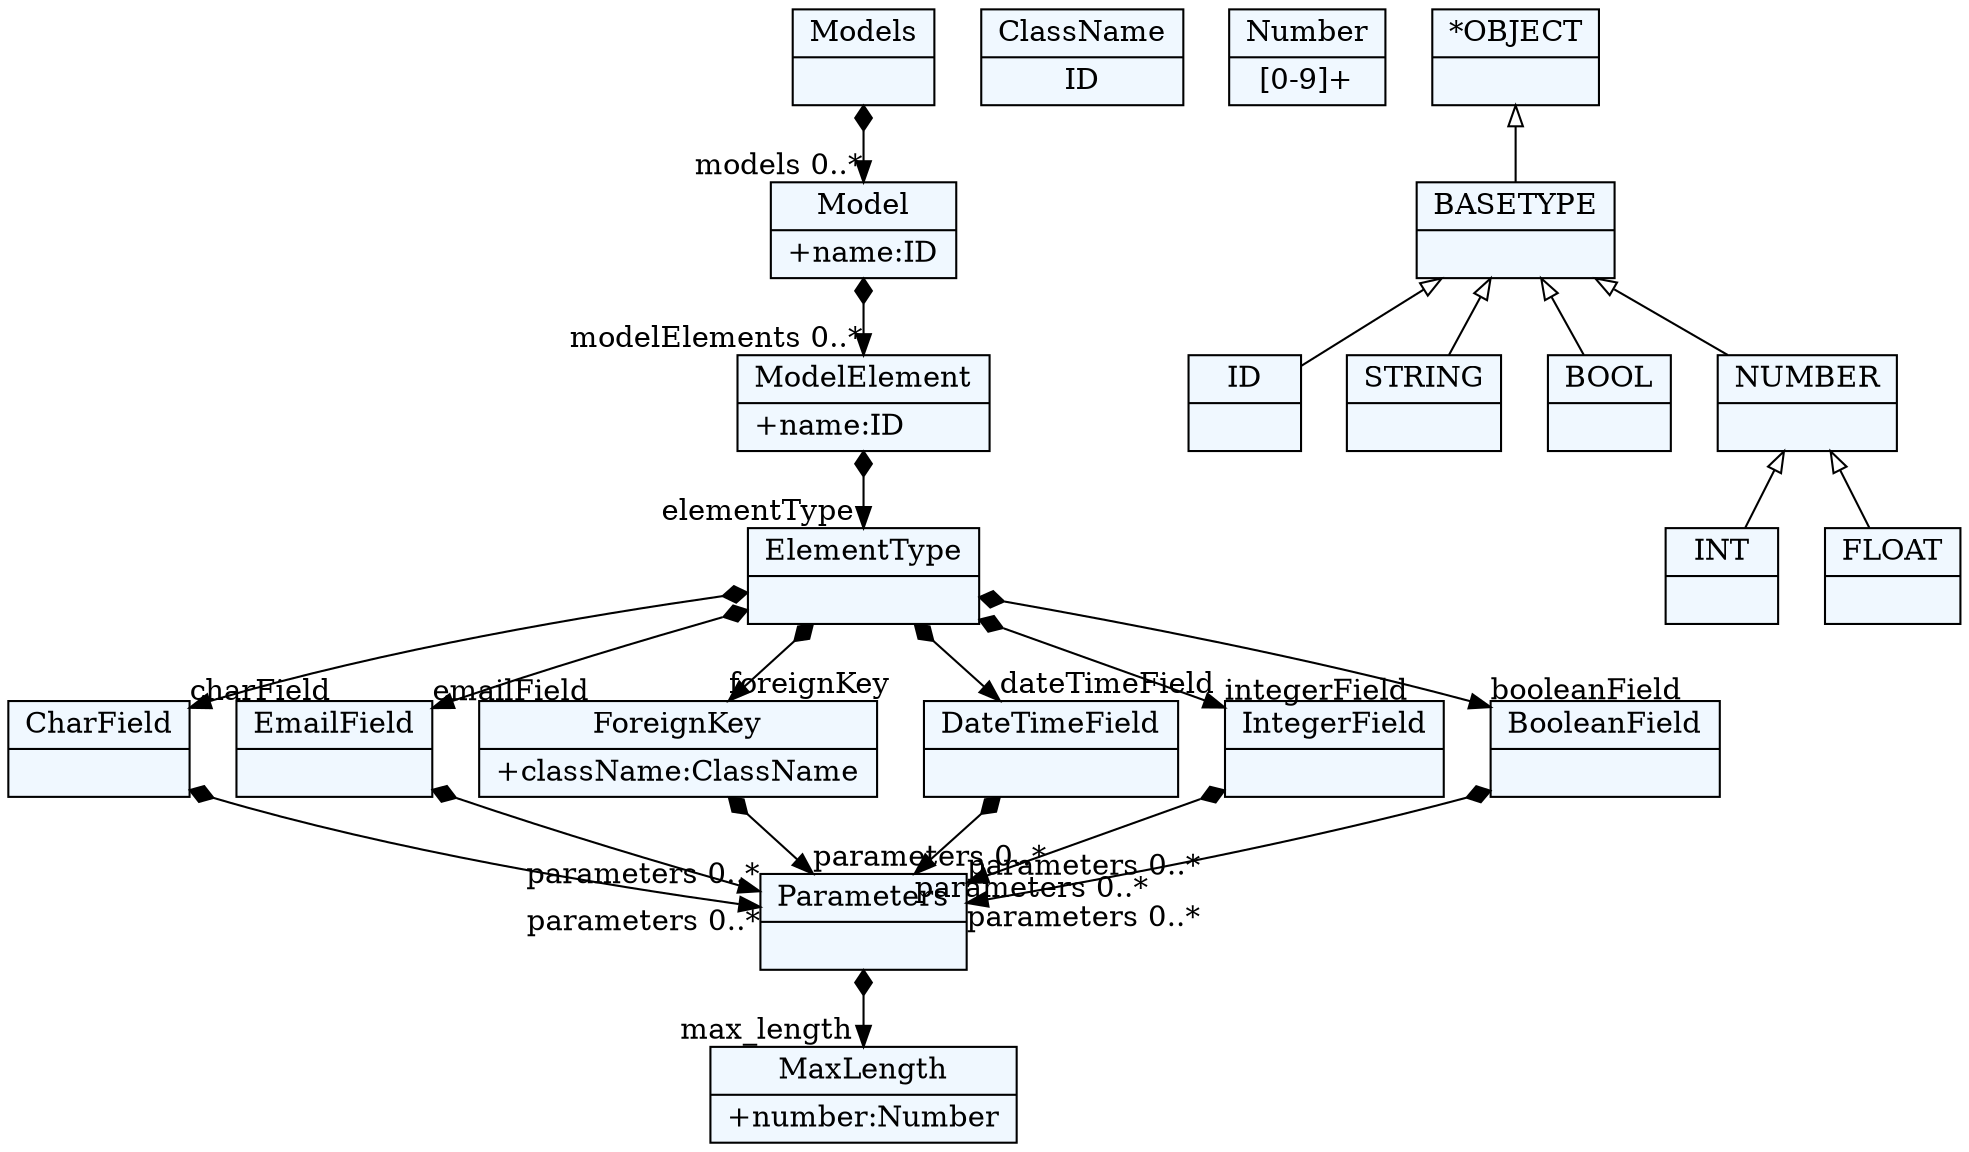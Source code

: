 
    digraph xtext {
    fontname = "Bitstream Vera Sans"
    fontsize = 8
    node[
        shape=record,
        style=filled,
        fillcolor=aliceblue
    ]
    nodesep = 0.3
    edge[dir=black,arrowtail=empty]


2284987379624 -> 2284987355080[arrowtail=diamond, dir=both, headlabel="models 0..*"]
2284987379624[ label="{Models|}"]

2284987355080 -> 2284987370184[arrowtail=diamond, dir=both, headlabel="modelElements 0..*"]
2284987355080[ label="{Model|+name:ID\l}"]

2284987370184 -> 2284987353192[arrowtail=diamond, dir=both, headlabel="elementType "]
2284987370184[ label="{ModelElement|+name:ID\l}"]

2284987353192 -> 2284987373016[arrowtail=diamond, dir=both, headlabel="charField "]
2284987353192 -> 2284987362632[arrowtail=diamond, dir=both, headlabel="emailField "]
2284987353192 -> 2284987352248[arrowtail=diamond, dir=both, headlabel="foreignKey "]
2284987353192 -> 2284987369240[arrowtail=diamond, dir=both, headlabel="dateTimeField "]
2284987353192 -> 2284987388120[arrowtail=diamond, dir=both, headlabel="integerField "]
2284987353192 -> 2284987357912[arrowtail=diamond, dir=both, headlabel="booleanField "]
2284987353192[ label="{ElementType|}"]

2284987373016 -> 2284987367352[arrowtail=diamond, dir=both, headlabel="parameters 0..*"]
2284987373016[ label="{CharField|}"]

2284987362632 -> 2284987367352[arrowtail=diamond, dir=both, headlabel="parameters 0..*"]
2284987362632[ label="{EmailField|}"]

2284987352248 -> 2284987367352[arrowtail=diamond, dir=both, headlabel="parameters 0..*"]
2284987352248[ label="{ForeignKey|+className:ClassName\l}"]

2284987385288[ label="{ClassName|ID}"]

2284987369240 -> 2284987367352[arrowtail=diamond, dir=both, headlabel="parameters 0..*"]
2284987369240[ label="{DateTimeField|}"]

2284987388120 -> 2284987367352[arrowtail=diamond, dir=both, headlabel="parameters 0..*"]
2284987388120[ label="{IntegerField|}"]

2284987357912 -> 2284987367352[arrowtail=diamond, dir=both, headlabel="parameters 0..*"]
2284987357912[ label="{BooleanField|}"]

2284987367352 -> 2284987363576[arrowtail=diamond, dir=both, headlabel="max_length "]
2284987367352[ label="{Parameters|}"]

2284987363576[ label="{MaxLength|+number:Number\l}"]

2284987392840[ label="{Number|[0-9]+}"]

2284977479432[ label="{ID|}"]

2284977471880[ label="{STRING|}"]

2284977474712[ label="{BOOL|}"]

2284977482264[ label="{INT|}"]

2284977484152[ label="{FLOAT|}"]

2284987368296[ label="{NUMBER|}"]
2284987368296 -> 2284977484152 [dir=back]
2284987368296 -> 2284977482264 [dir=back]

2284987378680[ label="{BASETYPE|}"]
2284987378680 -> 2284987368296 [dir=back]
2284987378680 -> 2284977474712 [dir=back]
2284987378680 -> 2284977479432 [dir=back]
2284987378680 -> 2284977471880 [dir=back]

2284987359800[ label="{*OBJECT|}"]
2284987359800 -> 2284987378680 [dir=back]


}

